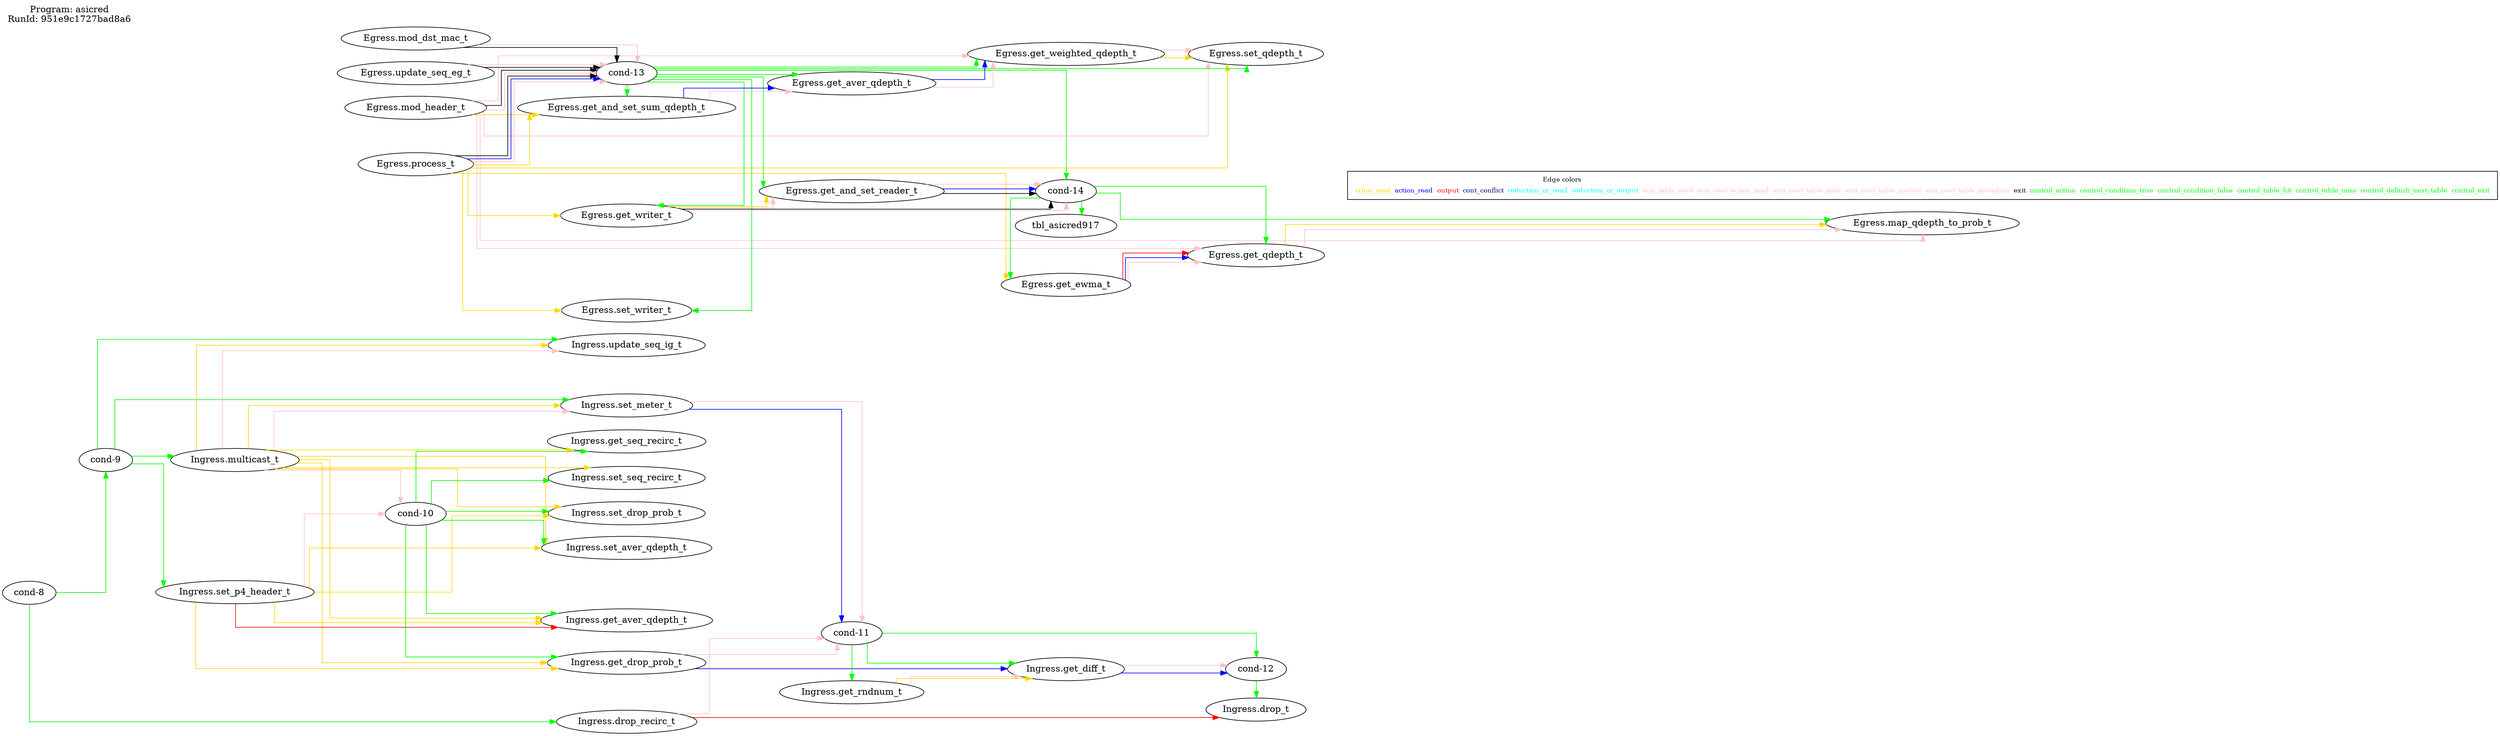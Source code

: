 digraph table_deps {
  splines=ortho; rankdir=LR;
  label="Program: asicred
RunId: 951e9c1727bad8a6
";
  labelloc=t; labeljust=l;
  { "cond-8"; "Ingress.drop_recirc_t"; "cond-9"; "Ingress.multicast_t"; "Ingress.set_p4_header_t"; "cond-10"; "Egress.mod_header_t"; "Egress.mod_dst_mac_t"; "Egress.update_seq_eg_t"; "Egress.process_t"; }
  { rank = same; "Ingress.set_meter_t"; "Ingress.update_seq_ig_t"; "Ingress.set_drop_prob_t"; "Ingress.set_seq_recirc_t"; "Ingress.set_aver_qdepth_t"; "Ingress.get_drop_prob_t"; "Ingress.get_seq_recirc_t"; "Ingress.get_aver_qdepth_t"; "cond-13"; "Egress.set_writer_t"; "Egress.get_and_set_sum_qdepth_t"; "Egress.get_writer_t"; }
  { rank = same; "cond-11"; "Ingress.get_rndnum_t"; "Egress.get_aver_qdepth_t"; "Egress.get_and_set_reader_t"; }
  { rank = same; "Ingress.get_diff_t"; "Egress.get_weighted_qdepth_t"; "cond-14"; "tbl_asicred917"; "Egress.get_ewma_t"; }
  { rank = same; "cond-12"; "Ingress.drop_t"; "Egress.set_qdepth_t"; "Egress.get_qdepth_t"; }
  { rank = same; "Egress.map_qdepth_to_prob_t"; }
   "cond-8" -> "Ingress.drop_recirc_t" [ label= "",color=green ];
   "cond-8" -> "cond-9" [ label= "",color=green ];
   "cond-9" -> "Ingress.multicast_t" [ label= "",color=green ];
   "cond-9" -> "Ingress.set_p4_header_t" [ label= "",color=green ];
   "cond-9" -> "Ingress.set_meter_t" [ label= "",color=green ];
   "cond-9" -> "Ingress.update_seq_ig_t" [ label= "",color=green ];
   "cond-10" -> "Ingress.set_drop_prob_t" [ label= "",color=green ];
   "cond-10" -> "Ingress.set_seq_recirc_t" [ label= "",color=green ];
   "cond-10" -> "Ingress.set_aver_qdepth_t" [ label= "",color=green ];
   "cond-10" -> "Ingress.get_drop_prob_t" [ label= "",color=green ];
   "cond-10" -> "Ingress.get_seq_recirc_t" [ label= "",color=green ];
   "cond-10" -> "Ingress.get_aver_qdepth_t" [ label= "",color=green ];
   "cond-11" -> "Ingress.get_rndnum_t" [ label= "",color=green ];
   "cond-11" -> "Ingress.get_diff_t" [ label= "",color=green ];
   "cond-11" -> "cond-12" [ label= "",color=green ];
   "cond-12" -> "Ingress.drop_t" [ label= "",color=green ];
   "cond-13" -> "Egress.set_writer_t" [ label= "",color=green ];
   "cond-13" -> "Egress.get_and_set_sum_qdepth_t" [ label= "",color=green ];
   "cond-13" -> "Egress.get_aver_qdepth_t" [ label= "",color=green ];
   "cond-13" -> "Egress.get_weighted_qdepth_t" [ label= "",color=green ];
   "cond-13" -> "Egress.set_qdepth_t" [ label= "",color=green ];
   "cond-13" -> "Egress.get_writer_t" [ label= "",color=green ];
   "cond-13" -> "Egress.get_and_set_reader_t" [ label= "",color=green ];
   "cond-13" -> "cond-14" [ label= "",color=green ];
   "cond-14" -> "tbl_asicred917" [ label= "",color=green ];
   "cond-14" -> "Egress.get_ewma_t" [ label= "",color=green ];
   "cond-14" -> "Egress.get_qdepth_t" [ label= "",color=green ];
   "cond-14" -> "Egress.map_qdepth_to_prob_t" [ label= "",color=green ];
   "Egress.mod_header_t" -> "Egress.set_qdepth_t" [ label= "",color=pink ];
   "Egress.mod_header_t" -> "Egress.get_weighted_qdepth_t" [ label= "",color=pink ];
   "Egress.mod_header_t" -> "Egress.map_qdepth_to_prob_t" [ label= "",color=pink ];
   "Egress.mod_header_t" -> "Egress.get_qdepth_t" [ label= "",color=pink ];
   "Egress.get_writer_t" -> "cond-14" [ label= "",color=black ];
   "Egress.get_and_set_reader_t" -> "cond-14" [ label= "",color=black ];
   "Egress.mod_dst_mac_t" -> "cond-13" [ label= "",color=black ];
   "Egress.mod_header_t" -> "cond-13" [ label= "",color=black ];
   "Egress.update_seq_eg_t" -> "cond-13" [ label= "",color=black ];
   "Egress.process_t" -> "cond-13" [ label= "",color=black ];
   "Ingress.multicast_t" -> "Ingress.set_meter_t" [ label= "",color=gold ];
   "Ingress.multicast_t" -> "Ingress.update_seq_ig_t" [ label= "",color=gold ];
   "Ingress.multicast_t" -> "Ingress.set_drop_prob_t" [ label= "",color=gold ];
   "Ingress.set_p4_header_t" -> "Ingress.set_drop_prob_t" [ label= "",color=gold ];
   "Ingress.multicast_t" -> "Ingress.set_seq_recirc_t" [ label= "",color=gold ];
   "Ingress.multicast_t" -> "Ingress.set_aver_qdepth_t" [ label= "",color=gold ];
   "Ingress.set_p4_header_t" -> "Ingress.set_aver_qdepth_t" [ label= "",color=gold ];
   "Ingress.set_p4_header_t" -> "Ingress.get_drop_prob_t" [ label= "",color=gold ];
   "Ingress.multicast_t" -> "Ingress.get_drop_prob_t" [ label= "",color=gold ];
   "Ingress.multicast_t" -> "Ingress.get_seq_recirc_t" [ label= "",color=gold ];
   "Ingress.set_p4_header_t" -> "Ingress.get_aver_qdepth_t" [ label= "",color=red ];
   "Ingress.set_p4_header_t" -> "Ingress.get_aver_qdepth_t" [ label= "",color=gold ];
   "Ingress.multicast_t" -> "Ingress.get_aver_qdepth_t" [ label= "",color=gold ];
   "Ingress.set_meter_t" -> "cond-11" [ label= "",color=blue ];
   "Ingress.get_rndnum_t" -> "Ingress.get_diff_t" [ label= "",color=gold ];
   "Ingress.get_drop_prob_t" -> "Ingress.get_diff_t" [ label= "",color=blue ];
   "Ingress.get_diff_t" -> "cond-12" [ label= "",color=blue ];
   "Ingress.drop_recirc_t" -> "Ingress.drop_t" [ label= "",color=red ];
   "Egress.process_t" -> "cond-13" [ label= "",color=blue ];
   "Egress.process_t" -> "Egress.set_writer_t" [ label= "",color=gold ];
   "Egress.process_t" -> "Egress.get_and_set_sum_qdepth_t" [ label= "",color=gold ];
   "Egress.mod_header_t" -> "Egress.get_and_set_sum_qdepth_t" [ label= "",color=gold ];
   "Egress.get_and_set_sum_qdepth_t" -> "Egress.get_aver_qdepth_t" [ label= "",color=blue ];
   "Egress.get_aver_qdepth_t" -> "Egress.get_weighted_qdepth_t" [ label= "",color=blue ];
   "Egress.process_t" -> "Egress.set_qdepth_t" [ label= "",color=gold ];
   "Egress.get_weighted_qdepth_t" -> "Egress.set_qdepth_t" [ label= "",color=gold ];
   "Egress.process_t" -> "Egress.get_writer_t" [ label= "",color=gold ];
   "Egress.get_writer_t" -> "Egress.get_and_set_reader_t" [ label= "",color=gold ];
   "Egress.get_and_set_reader_t" -> "cond-14" [ label= "",color=blue ];
   "Egress.process_t" -> "Egress.get_ewma_t" [ label= "",color=gold ];
   "Egress.get_ewma_t" -> "Egress.get_qdepth_t" [ label= "",color=red ];
   "Egress.get_ewma_t" -> "Egress.get_qdepth_t" [ label= "",color=blue ];
   "Egress.get_qdepth_t" -> "Egress.map_qdepth_to_prob_t" [ label= "",color=gold ];
   "Egress.get_weighted_qdepth_t" -> "Egress.set_qdepth_t" [ label= "",color=pink ];
   "Ingress.get_diff_t" -> "cond-12" [ label= "",color=pink ];
   "Egress.get_aver_qdepth_t" -> "Egress.get_weighted_qdepth_t" [ label= "",color=pink ];
   "Egress.get_and_set_reader_t" -> "cond-14" [ label= "",color=pink ];
   "Egress.get_qdepth_t" -> "Egress.map_qdepth_to_prob_t" [ label= "",color=pink ];
   "Ingress.set_meter_t" -> "cond-11" [ label= "",color=pink ];
   "Ingress.get_drop_prob_t" -> "cond-11" [ label= "",color=pink ];
   "Egress.get_and_set_sum_qdepth_t" -> "Egress.get_aver_qdepth_t" [ label= "",color=pink ];
   "Egress.get_writer_t" -> "cond-14" [ label= "",color=pink ];
   "Egress.get_writer_t" -> "Egress.get_and_set_reader_t" [ label= "",color=pink ];
   "Egress.get_ewma_t" -> "Egress.get_qdepth_t" [ label= "",color=pink ];
   "Ingress.drop_recirc_t" -> "cond-11" [ label= "",color=pink ];
   "Ingress.multicast_t" -> "Ingress.set_meter_t" [ label= "",color=pink ];
   "Ingress.multicast_t" -> "Ingress.update_seq_ig_t" [ label= "",color=pink ];
   "Ingress.multicast_t" -> "cond-10" [ label= "",color=pink ];
   "Ingress.set_p4_header_t" -> "cond-10" [ label= "",color=pink ];
   "Ingress.get_rndnum_t" -> "Ingress.get_diff_t" [ label= "",color=pink ];
   "Egress.mod_header_t" -> "cond-13" [ label= "",color=pink ];
   "Egress.mod_dst_mac_t" -> "cond-13" [ label= "",color=pink ];
   "Egress.update_seq_eg_t" -> "cond-13" [ label= "",color=pink ];
   "Egress.process_t" -> "cond-13" [ label= "",color=pink ];
  { rank=max;
    subgraph cluster_legend { node [ shape=record; fontsize=10];
      empty [label=<<table border="0" cellborder="0"><tr><td colspan="8">Edge colors</td></tr><tr><td><font color="gold">ixbar_read</font></td><td><font color="blue">action_read</font></td><td><font color="red">output</font></td><td><font color="navy">cont_conflict</font></td><td><font color="cyan">reduction_or_read</font></td><td><font color="cyan">reduction_or_output</font></td><td><font color="pink">anti_table_read</font></td><td><font color="pink">anti_next_action_read</font></td><td><font color="pink">anti_next_table_data</font></td><td><font color="pink">anti_next_table_control</font></td><td><font color="pink">anti_next_table_metadata</font></td><td><font color="black">exit</font></td><td><font color="green">control_action</font></td><td><font color="green">control_condition_true</font></td><td><font color="green">control_condition_false</font></td><td><font color="green">control_table_hit</font></td><td><font color="green">control_table_miss</font></td><td><font color="green">control_default_next_table</font></td><td><font color="green">control_exit</font></td></tr></table>>;]
    }
  }
}
